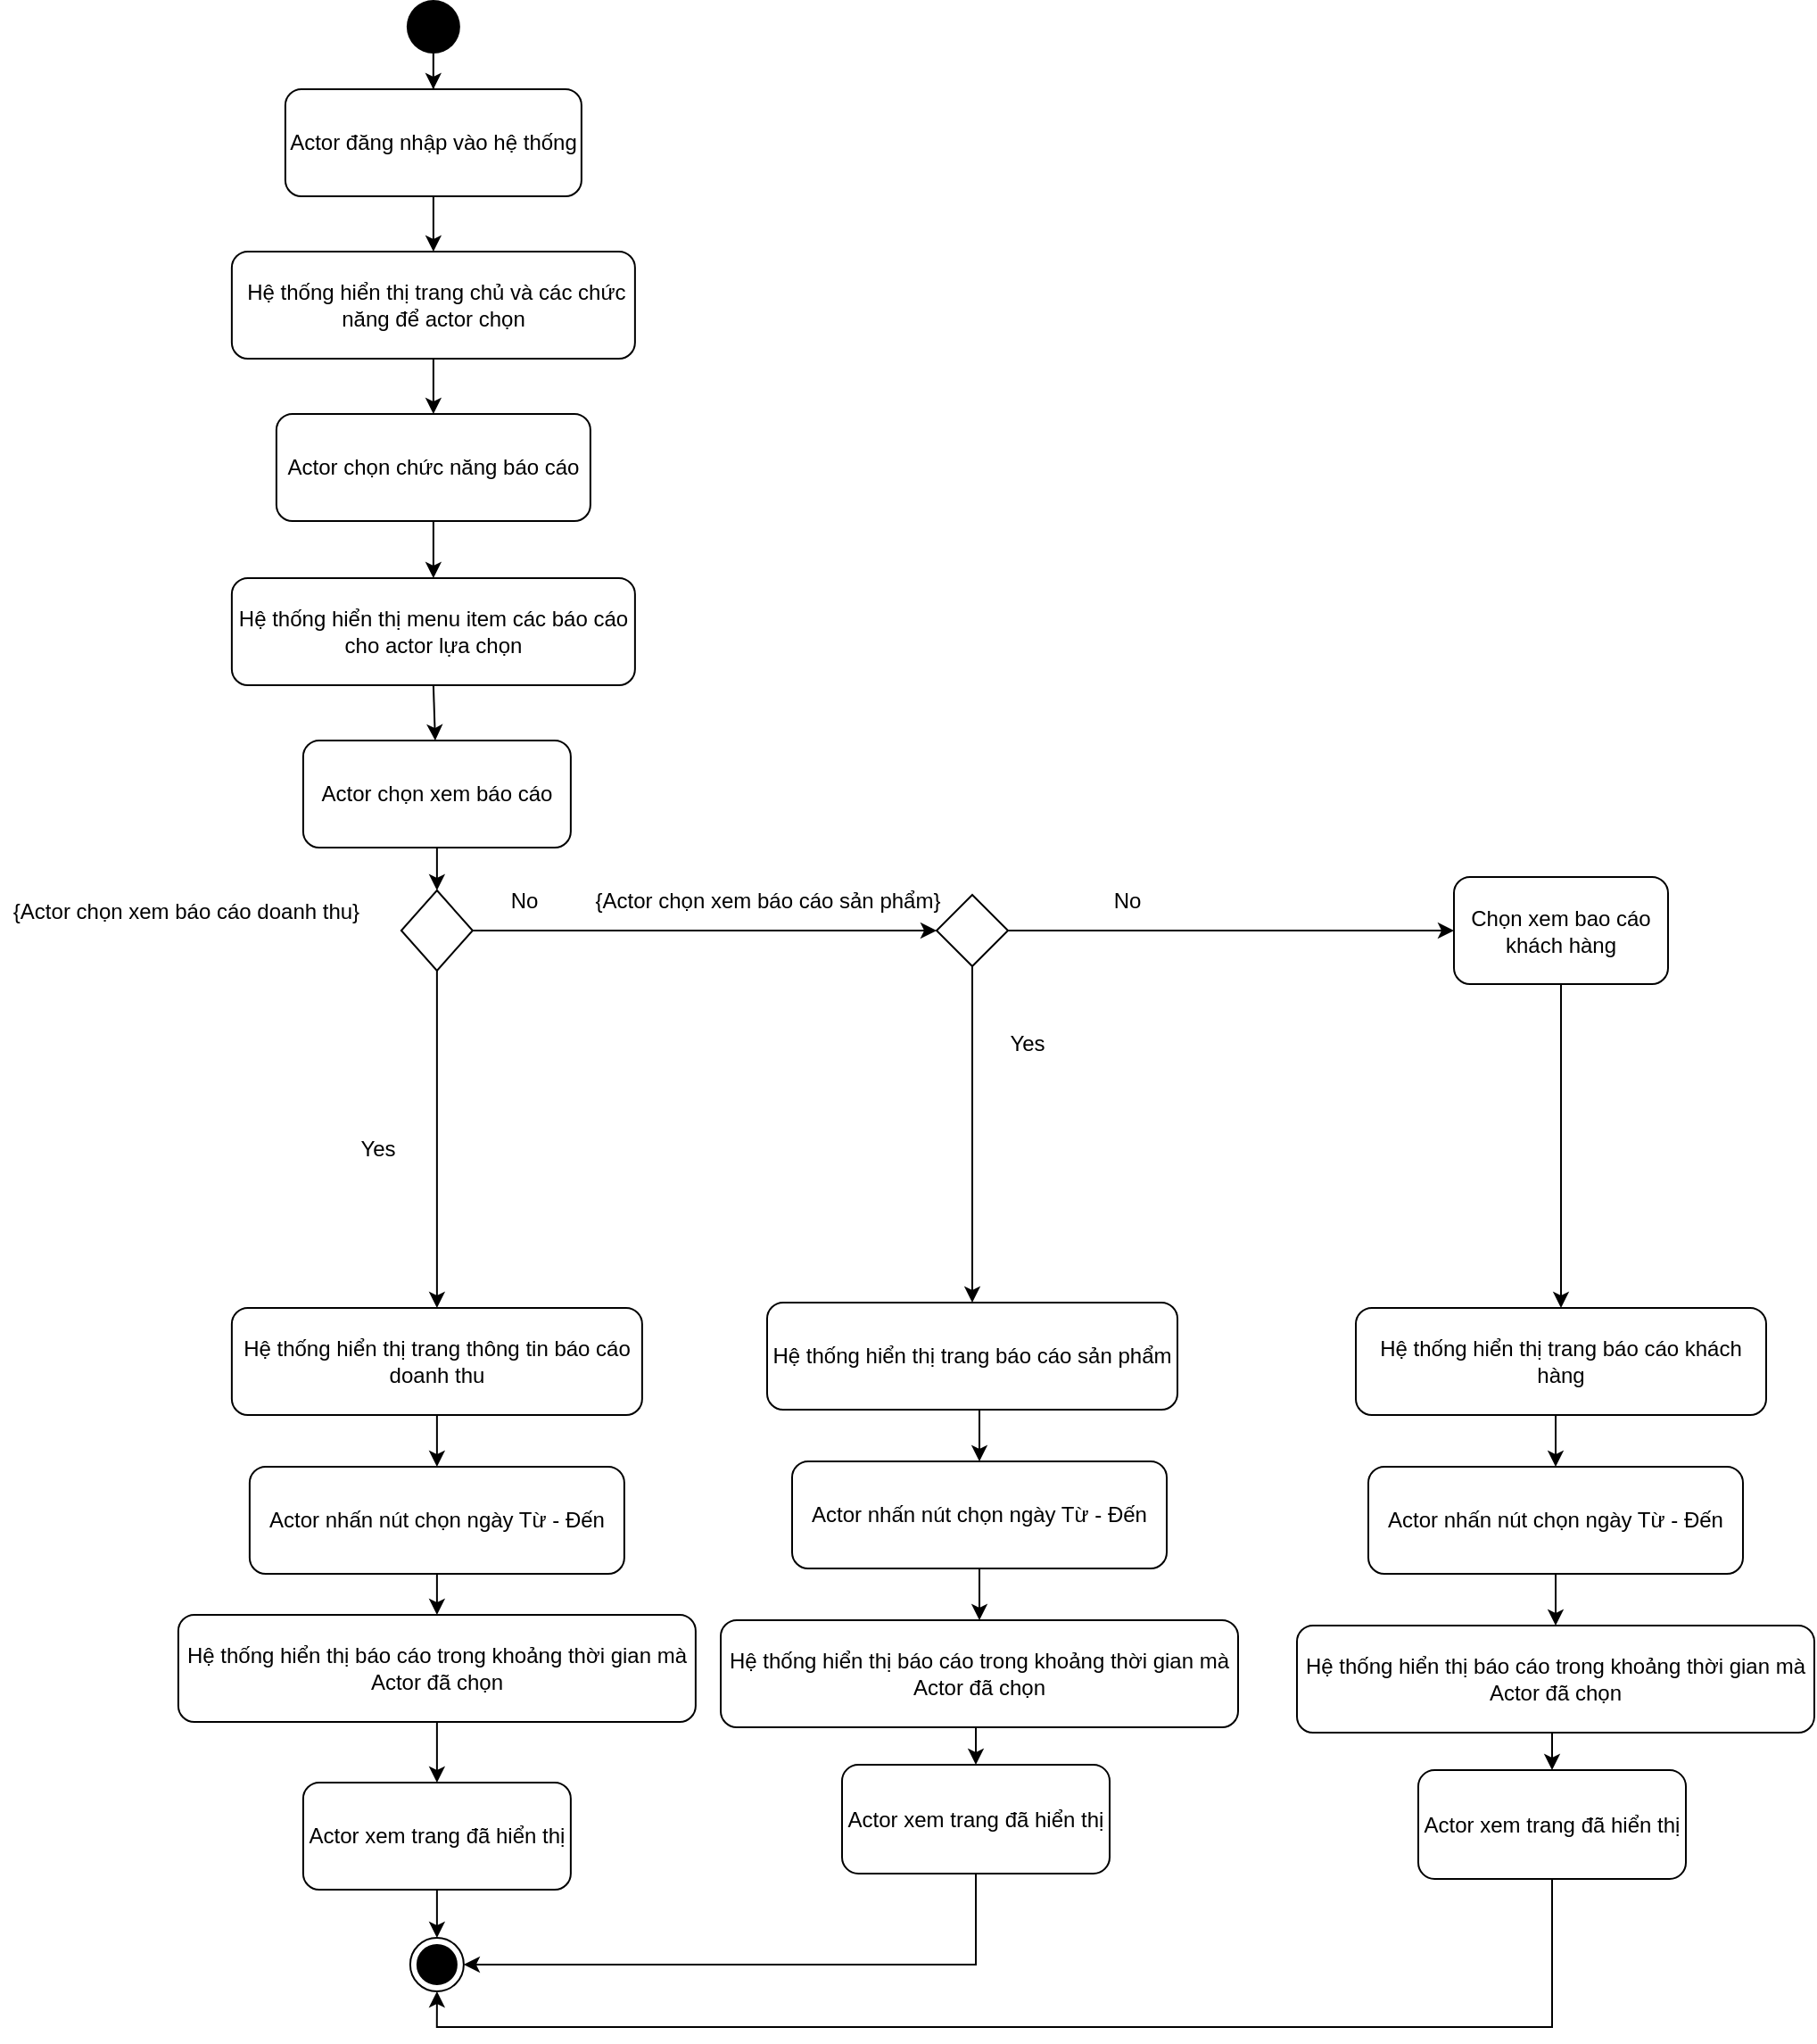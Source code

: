 <mxfile version="13.10.3" type="device"><diagram id="3npgNtYk9-tO_A34j1JN" name="Page-1"><mxGraphModel dx="1422" dy="794" grid="0" gridSize="10" guides="1" tooltips="1" connect="1" arrows="1" fold="1" page="1" pageScale="1" pageWidth="827" pageHeight="1169" math="0" shadow="0"><root><mxCell id="0"/><mxCell id="1" parent="0"/><mxCell id="n-IjOk6uU8oo-CukFLjv-49" value="" style="edgeStyle=orthogonalEdgeStyle;rounded=0;orthogonalLoop=1;jettySize=auto;html=1;" parent="1" source="n-IjOk6uU8oo-CukFLjv-1" target="n-IjOk6uU8oo-CukFLjv-4" edge="1"><mxGeometry relative="1" as="geometry"/></mxCell><mxCell id="n-IjOk6uU8oo-CukFLjv-1" value="" style="ellipse;fillColor=#000000;strokeColor=none;" parent="1" vertex="1"><mxGeometry x="401.94" width="30" height="30" as="geometry"/></mxCell><mxCell id="n-IjOk6uU8oo-CukFLjv-2" value="" style="ellipse;html=1;shape=endState;fillColor=#000000;strokeColor=#000000;" parent="1" vertex="1"><mxGeometry x="403.94" y="1086" width="30" height="30" as="geometry"/></mxCell><mxCell id="n-IjOk6uU8oo-CukFLjv-4" value="Actor đăng nhập vào hệ thống" style="rounded=1;whiteSpace=wrap;html=1;" parent="1" vertex="1"><mxGeometry x="333.94" y="50" width="166" height="60" as="geometry"/></mxCell><mxCell id="n-IjOk6uU8oo-CukFLjv-5" value="&amp;nbsp;Hệ thống hiển thị trang chủ và các chức năng để actor chọn" style="rounded=1;whiteSpace=wrap;html=1;" parent="1" vertex="1"><mxGeometry x="303.94" y="141" width="226" height="60" as="geometry"/></mxCell><mxCell id="n-IjOk6uU8oo-CukFLjv-6" value="Actor chọn chức năng báo cáo" style="rounded=1;whiteSpace=wrap;html=1;" parent="1" vertex="1"><mxGeometry x="328.94" y="232" width="176" height="60" as="geometry"/></mxCell><mxCell id="n-IjOk6uU8oo-CukFLjv-7" value="Hệ thống hiển thị menu item các báo cáo cho actor lựa chọn" style="rounded=1;whiteSpace=wrap;html=1;" parent="1" vertex="1"><mxGeometry x="303.94" y="324" width="226" height="60" as="geometry"/></mxCell><mxCell id="n-IjOk6uU8oo-CukFLjv-9" value="Actor chọn xem báo cáo" style="rounded=1;whiteSpace=wrap;html=1;" parent="1" vertex="1"><mxGeometry x="343.94" y="415" width="150" height="60" as="geometry"/></mxCell><mxCell id="9AfBiNVWVPHyyOORfz4n-14" value="" style="edgeStyle=orthogonalEdgeStyle;rounded=0;orthogonalLoop=1;jettySize=auto;html=1;" parent="1" source="n-IjOk6uU8oo-CukFLjv-11" target="n-IjOk6uU8oo-CukFLjv-12" edge="1"><mxGeometry relative="1" as="geometry"/></mxCell><mxCell id="9AfBiNVWVPHyyOORfz4n-19" style="edgeStyle=orthogonalEdgeStyle;rounded=0;orthogonalLoop=1;jettySize=auto;html=1;" parent="1" source="n-IjOk6uU8oo-CukFLjv-11" target="n-IjOk6uU8oo-CukFLjv-29" edge="1"><mxGeometry relative="1" as="geometry"/></mxCell><mxCell id="n-IjOk6uU8oo-CukFLjv-11" value="" style="rhombus;whiteSpace=wrap;html=1;" parent="1" vertex="1"><mxGeometry x="398.94" y="499" width="40" height="45" as="geometry"/></mxCell><mxCell id="n-IjOk6uU8oo-CukFLjv-20" style="edgeStyle=orthogonalEdgeStyle;rounded=0;orthogonalLoop=1;jettySize=auto;html=1;entryX=0.5;entryY=0;entryDx=0;entryDy=0;exitX=0.5;exitY=1;exitDx=0;exitDy=0;" parent="1" source="n-IjOk6uU8oo-CukFLjv-12" target="9AfBiNVWVPHyyOORfz4n-7" edge="1"><mxGeometry relative="1" as="geometry"/></mxCell><mxCell id="9AfBiNVWVPHyyOORfz4n-15" style="edgeStyle=orthogonalEdgeStyle;rounded=0;orthogonalLoop=1;jettySize=auto;html=1;exitX=1;exitY=0.5;exitDx=0;exitDy=0;entryX=0;entryY=0.5;entryDx=0;entryDy=0;" parent="1" source="n-IjOk6uU8oo-CukFLjv-12" target="n-IjOk6uU8oo-CukFLjv-15" edge="1"><mxGeometry relative="1" as="geometry"/></mxCell><mxCell id="n-IjOk6uU8oo-CukFLjv-12" value="" style="rhombus;whiteSpace=wrap;html=1;" parent="1" vertex="1"><mxGeometry x="699" y="501.5" width="40" height="40" as="geometry"/></mxCell><mxCell id="h2xzT9glVJsEb21tK4i--13" style="edgeStyle=orthogonalEdgeStyle;rounded=0;orthogonalLoop=1;jettySize=auto;html=1;exitX=0.5;exitY=1;exitDx=0;exitDy=0;" edge="1" parent="1" source="n-IjOk6uU8oo-CukFLjv-15" target="h2xzT9glVJsEb21tK4i--12"><mxGeometry relative="1" as="geometry"/></mxCell><mxCell id="n-IjOk6uU8oo-CukFLjv-15" value="Chọn xem bao cáo khách hàng" style="rounded=1;whiteSpace=wrap;html=1;" parent="1" vertex="1"><mxGeometry x="989" y="491.5" width="120" height="60" as="geometry"/></mxCell><mxCell id="n-IjOk6uU8oo-CukFLjv-22" value="" style="endArrow=classic;html=1;exitX=0.5;exitY=1;exitDx=0;exitDy=0;entryX=0.5;entryY=0;entryDx=0;entryDy=0;" parent="1" source="n-IjOk6uU8oo-CukFLjv-4" target="n-IjOk6uU8oo-CukFLjv-5" edge="1"><mxGeometry width="50" height="50" relative="1" as="geometry"><mxPoint x="403.94" y="520" as="sourcePoint"/><mxPoint x="453.94" y="470" as="targetPoint"/></mxGeometry></mxCell><mxCell id="n-IjOk6uU8oo-CukFLjv-23" value="" style="endArrow=classic;html=1;exitX=0.5;exitY=1;exitDx=0;exitDy=0;" parent="1" source="n-IjOk6uU8oo-CukFLjv-5" target="n-IjOk6uU8oo-CukFLjv-6" edge="1"><mxGeometry width="50" height="50" relative="1" as="geometry"><mxPoint x="13.94" y="380" as="sourcePoint"/><mxPoint x="63.94" y="330" as="targetPoint"/></mxGeometry></mxCell><mxCell id="n-IjOk6uU8oo-CukFLjv-24" value="" style="endArrow=classic;html=1;exitX=0.5;exitY=1;exitDx=0;exitDy=0;entryX=0.5;entryY=0;entryDx=0;entryDy=0;" parent="1" source="n-IjOk6uU8oo-CukFLjv-6" target="n-IjOk6uU8oo-CukFLjv-7" edge="1"><mxGeometry width="50" height="50" relative="1" as="geometry"><mxPoint x="83.94" y="470" as="sourcePoint"/><mxPoint x="133.94" y="420" as="targetPoint"/></mxGeometry></mxCell><mxCell id="n-IjOk6uU8oo-CukFLjv-25" value="" style="endArrow=classic;html=1;exitX=0.5;exitY=1;exitDx=0;exitDy=0;" parent="1" source="n-IjOk6uU8oo-CukFLjv-7" target="n-IjOk6uU8oo-CukFLjv-9" edge="1"><mxGeometry width="50" height="50" relative="1" as="geometry"><mxPoint x="63.94" y="500" as="sourcePoint"/><mxPoint x="113.94" y="450" as="targetPoint"/></mxGeometry></mxCell><mxCell id="n-IjOk6uU8oo-CukFLjv-26" value="" style="endArrow=classic;html=1;exitX=0.5;exitY=1;exitDx=0;exitDy=0;entryX=0.5;entryY=0;entryDx=0;entryDy=0;" parent="1" source="n-IjOk6uU8oo-CukFLjv-9" target="n-IjOk6uU8oo-CukFLjv-11" edge="1"><mxGeometry width="50" height="50" relative="1" as="geometry"><mxPoint x="103.94" y="530" as="sourcePoint"/><mxPoint x="153.94" y="480" as="targetPoint"/></mxGeometry></mxCell><mxCell id="n-IjOk6uU8oo-CukFLjv-29" value="Hệ thống hiển thị trang thông tin báo cáo doanh thu" style="rounded=1;whiteSpace=wrap;html=1;" parent="1" vertex="1"><mxGeometry x="303.94" y="733" width="230" height="60" as="geometry"/></mxCell><mxCell id="n-IjOk6uU8oo-CukFLjv-30" value="Actor xem trang đã hiển thị" style="rounded=1;whiteSpace=wrap;html=1;" parent="1" vertex="1"><mxGeometry x="343.94" y="999" width="150" height="60" as="geometry"/></mxCell><mxCell id="n-IjOk6uU8oo-CukFLjv-31" value="Actor nhấn nút chọn ngày Từ - Đến" style="rounded=1;whiteSpace=wrap;html=1;" parent="1" vertex="1"><mxGeometry x="313.94" y="822" width="210" height="60" as="geometry"/></mxCell><mxCell id="n-IjOk6uU8oo-CukFLjv-34" value="{Actor chọn xem báo cáo sản phẩm}" style="text;html=1;strokeColor=none;fillColor=none;align=center;verticalAlign=middle;whiteSpace=wrap;rounded=0;" parent="1" vertex="1"><mxGeometry x="499.94" y="495" width="209" height="20" as="geometry"/></mxCell><mxCell id="n-IjOk6uU8oo-CukFLjv-36" value="Hệ thống hiển thị báo cáo trong khoảng thời gian mà Actor đã chọn" style="rounded=1;whiteSpace=wrap;html=1;" parent="1" vertex="1"><mxGeometry x="273.94" y="905" width="290" height="60" as="geometry"/></mxCell><mxCell id="n-IjOk6uU8oo-CukFLjv-39" value="" style="endArrow=classic;html=1;exitX=0.5;exitY=1;exitDx=0;exitDy=0;entryX=0.5;entryY=0;entryDx=0;entryDy=0;" parent="1" source="n-IjOk6uU8oo-CukFLjv-29" target="n-IjOk6uU8oo-CukFLjv-31" edge="1"><mxGeometry width="50" height="50" relative="1" as="geometry"><mxPoint x="163.94" y="1000" as="sourcePoint"/><mxPoint x="213.94" y="950" as="targetPoint"/></mxGeometry></mxCell><mxCell id="n-IjOk6uU8oo-CukFLjv-40" value="" style="endArrow=classic;html=1;entryX=0.5;entryY=0;entryDx=0;entryDy=0;" parent="1" source="n-IjOk6uU8oo-CukFLjv-31" target="n-IjOk6uU8oo-CukFLjv-36" edge="1"><mxGeometry width="50" height="50" relative="1" as="geometry"><mxPoint x="123.94" y="1030" as="sourcePoint"/><mxPoint x="173.94" y="980" as="targetPoint"/></mxGeometry></mxCell><mxCell id="n-IjOk6uU8oo-CukFLjv-41" value="" style="endArrow=classic;html=1;exitX=0.5;exitY=1;exitDx=0;exitDy=0;entryX=0.5;entryY=0;entryDx=0;entryDy=0;" parent="1" source="n-IjOk6uU8oo-CukFLjv-36" target="n-IjOk6uU8oo-CukFLjv-30" edge="1"><mxGeometry width="50" height="50" relative="1" as="geometry"><mxPoint x="23.94" y="890" as="sourcePoint"/><mxPoint x="73.94" y="840" as="targetPoint"/></mxGeometry></mxCell><mxCell id="n-IjOk6uU8oo-CukFLjv-42" value="" style="endArrow=classic;html=1;exitX=0.5;exitY=1;exitDx=0;exitDy=0;entryX=0.5;entryY=0;entryDx=0;entryDy=0;" parent="1" source="n-IjOk6uU8oo-CukFLjv-30" target="n-IjOk6uU8oo-CukFLjv-2" edge="1"><mxGeometry width="50" height="50" relative="1" as="geometry"><mxPoint x="163.94" y="1140" as="sourcePoint"/><mxPoint x="213.94" y="1090" as="targetPoint"/></mxGeometry></mxCell><mxCell id="n-IjOk6uU8oo-CukFLjv-50" value="Yes" style="text;html=1;strokeColor=none;fillColor=none;align=center;verticalAlign=middle;whiteSpace=wrap;rounded=0;" parent="1" vertex="1"><mxGeometry x="366" y="634" width="40" height="20" as="geometry"/></mxCell><mxCell id="n-IjOk6uU8oo-CukFLjv-51" value="Yes" style="text;html=1;strokeColor=none;fillColor=none;align=center;verticalAlign=middle;whiteSpace=wrap;rounded=0;" parent="1" vertex="1"><mxGeometry x="730" y="580" width="40" height="10" as="geometry"/></mxCell><mxCell id="n-IjOk6uU8oo-CukFLjv-53" value="No" style="text;html=1;strokeColor=none;fillColor=none;align=center;verticalAlign=middle;whiteSpace=wrap;rounded=0;" parent="1" vertex="1"><mxGeometry x="448" y="495" width="40" height="20" as="geometry"/></mxCell><mxCell id="n-IjOk6uU8oo-CukFLjv-54" value="No" style="text;html=1;strokeColor=none;fillColor=none;align=center;verticalAlign=middle;whiteSpace=wrap;rounded=0;" parent="1" vertex="1"><mxGeometry x="786" y="495" width="40" height="20" as="geometry"/></mxCell><mxCell id="9AfBiNVWVPHyyOORfz4n-9" style="edgeStyle=orthogonalEdgeStyle;rounded=0;orthogonalLoop=1;jettySize=auto;html=1;exitX=0.5;exitY=1;exitDx=0;exitDy=0;entryX=1;entryY=0.5;entryDx=0;entryDy=0;" parent="1" source="9AfBiNVWVPHyyOORfz4n-4" target="n-IjOk6uU8oo-CukFLjv-2" edge="1"><mxGeometry relative="1" as="geometry"/></mxCell><mxCell id="9AfBiNVWVPHyyOORfz4n-4" value="Actor xem trang đã hiển thị" style="rounded=1;whiteSpace=wrap;html=1;" parent="1" vertex="1"><mxGeometry x="646" y="989" width="150" height="61" as="geometry"/></mxCell><mxCell id="h2xzT9glVJsEb21tK4i--4" style="edgeStyle=orthogonalEdgeStyle;rounded=0;orthogonalLoop=1;jettySize=auto;html=1;exitX=0.5;exitY=1;exitDx=0;exitDy=0;entryX=0.5;entryY=0;entryDx=0;entryDy=0;" edge="1" parent="1" source="9AfBiNVWVPHyyOORfz4n-5" target="9AfBiNVWVPHyyOORfz4n-6"><mxGeometry relative="1" as="geometry"/></mxCell><mxCell id="9AfBiNVWVPHyyOORfz4n-5" value="Actor nhấn nút chọn ngày Từ - Đến" style="rounded=1;whiteSpace=wrap;html=1;" parent="1" vertex="1"><mxGeometry x="618" y="819" width="210" height="60" as="geometry"/></mxCell><mxCell id="h2xzT9glVJsEb21tK4i--5" style="edgeStyle=orthogonalEdgeStyle;rounded=0;orthogonalLoop=1;jettySize=auto;html=1;exitX=0.5;exitY=1;exitDx=0;exitDy=0;entryX=0.5;entryY=0;entryDx=0;entryDy=0;" edge="1" parent="1" source="9AfBiNVWVPHyyOORfz4n-6" target="9AfBiNVWVPHyyOORfz4n-4"><mxGeometry relative="1" as="geometry"/></mxCell><mxCell id="9AfBiNVWVPHyyOORfz4n-6" value="Hệ thống hiển thị báo cáo trong khoảng thời gian mà Actor đã chọn" style="rounded=1;whiteSpace=wrap;html=1;" parent="1" vertex="1"><mxGeometry x="578" y="908" width="290" height="60" as="geometry"/></mxCell><mxCell id="h2xzT9glVJsEb21tK4i--3" style="edgeStyle=orthogonalEdgeStyle;rounded=0;orthogonalLoop=1;jettySize=auto;html=1;exitX=0.5;exitY=1;exitDx=0;exitDy=0;entryX=0.5;entryY=0;entryDx=0;entryDy=0;" edge="1" parent="1" source="9AfBiNVWVPHyyOORfz4n-7" target="9AfBiNVWVPHyyOORfz4n-5"><mxGeometry relative="1" as="geometry"/></mxCell><mxCell id="9AfBiNVWVPHyyOORfz4n-7" value="Hệ thống hiển thị trang báo cáo sản phẩm" style="rounded=1;whiteSpace=wrap;html=1;" parent="1" vertex="1"><mxGeometry x="604" y="730" width="230" height="60" as="geometry"/></mxCell><mxCell id="9AfBiNVWVPHyyOORfz4n-18" value="{Actor chọn xem báo cáo doanh thu}" style="text;html=1;strokeColor=none;fillColor=none;align=center;verticalAlign=middle;whiteSpace=wrap;rounded=0;" parent="1" vertex="1"><mxGeometry x="174.0" y="501" width="209" height="20" as="geometry"/></mxCell><mxCell id="h2xzT9glVJsEb21tK4i--14" style="edgeStyle=orthogonalEdgeStyle;rounded=0;orthogonalLoop=1;jettySize=auto;html=1;exitX=0.5;exitY=1;exitDx=0;exitDy=0;entryX=0.5;entryY=1;entryDx=0;entryDy=0;" edge="1" parent="1" source="h2xzT9glVJsEb21tK4i--6" target="n-IjOk6uU8oo-CukFLjv-2"><mxGeometry relative="1" as="geometry"/></mxCell><mxCell id="h2xzT9glVJsEb21tK4i--6" value="Actor xem trang đã hiển thị" style="rounded=1;whiteSpace=wrap;html=1;" vertex="1" parent="1"><mxGeometry x="969" y="992" width="150" height="61" as="geometry"/></mxCell><mxCell id="h2xzT9glVJsEb21tK4i--7" style="edgeStyle=orthogonalEdgeStyle;rounded=0;orthogonalLoop=1;jettySize=auto;html=1;exitX=0.5;exitY=1;exitDx=0;exitDy=0;entryX=0.5;entryY=0;entryDx=0;entryDy=0;" edge="1" parent="1" source="h2xzT9glVJsEb21tK4i--8" target="h2xzT9glVJsEb21tK4i--10"><mxGeometry relative="1" as="geometry"/></mxCell><mxCell id="h2xzT9glVJsEb21tK4i--8" value="Actor nhấn nút chọn ngày Từ - Đến" style="rounded=1;whiteSpace=wrap;html=1;" vertex="1" parent="1"><mxGeometry x="941" y="822" width="210" height="60" as="geometry"/></mxCell><mxCell id="h2xzT9glVJsEb21tK4i--9" style="edgeStyle=orthogonalEdgeStyle;rounded=0;orthogonalLoop=1;jettySize=auto;html=1;exitX=0.5;exitY=1;exitDx=0;exitDy=0;entryX=0.5;entryY=0;entryDx=0;entryDy=0;" edge="1" parent="1" source="h2xzT9glVJsEb21tK4i--10" target="h2xzT9glVJsEb21tK4i--6"><mxGeometry relative="1" as="geometry"/></mxCell><mxCell id="h2xzT9glVJsEb21tK4i--10" value="Hệ thống hiển thị báo cáo trong khoảng thời gian mà Actor đã chọn" style="rounded=1;whiteSpace=wrap;html=1;" vertex="1" parent="1"><mxGeometry x="901" y="911" width="290" height="60" as="geometry"/></mxCell><mxCell id="h2xzT9glVJsEb21tK4i--11" style="edgeStyle=orthogonalEdgeStyle;rounded=0;orthogonalLoop=1;jettySize=auto;html=1;exitX=0.5;exitY=1;exitDx=0;exitDy=0;entryX=0.5;entryY=0;entryDx=0;entryDy=0;" edge="1" parent="1" source="h2xzT9glVJsEb21tK4i--12" target="h2xzT9glVJsEb21tK4i--8"><mxGeometry relative="1" as="geometry"/></mxCell><mxCell id="h2xzT9glVJsEb21tK4i--12" value="Hệ thống hiển thị trang báo cáo khách hàng" style="rounded=1;whiteSpace=wrap;html=1;" vertex="1" parent="1"><mxGeometry x="934" y="733" width="230" height="60" as="geometry"/></mxCell></root></mxGraphModel></diagram></mxfile>